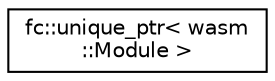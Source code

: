 digraph "Graphical Class Hierarchy"
{
  edge [fontname="Helvetica",fontsize="10",labelfontname="Helvetica",labelfontsize="10"];
  node [fontname="Helvetica",fontsize="10",shape=record];
  rankdir="LR";
  Node0 [label="fc::unique_ptr\< wasm\l::Module \>",height=0.2,width=0.4,color="black", fillcolor="white", style="filled",URL="$classfc_1_1unique__ptr.html"];
}
